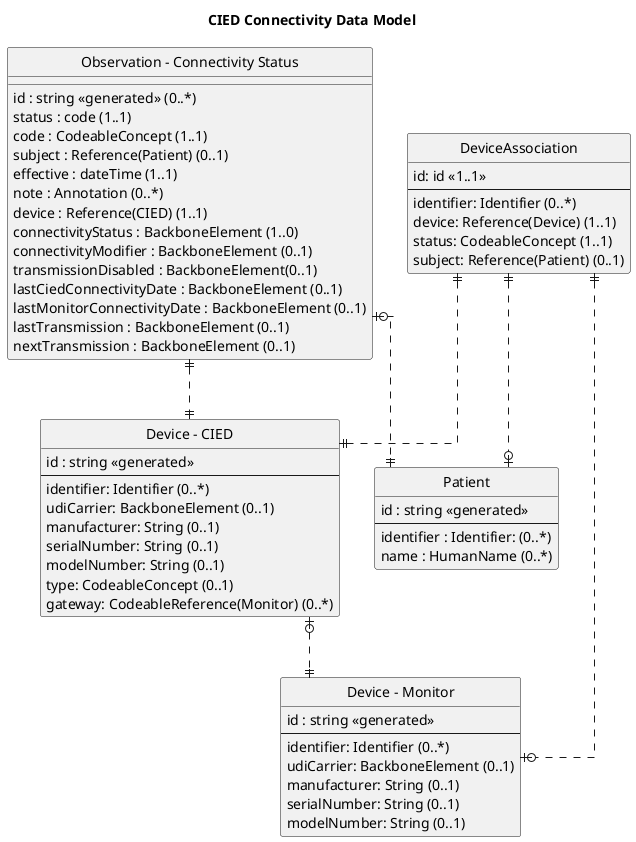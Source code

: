 @startuml
title CIED Connectivity Data Model

hide circle

skinparam linetype ortho

entity "Patient" as Patient {
  id : string <<generated>>
  --
  identifier : Identifier: (0..*)
  name : HumanName (0..*) 
}

entity "Device - CIED" as cied {
  id : string <<generated>>
  --
  identifier: Identifier (0..*)
  udiCarrier: BackboneElement (0..1)
  manufacturer: String (0..1)
  serialNumber: String (0..1)
  modelNumber: String (0..1)
  type: CodeableConcept (0..1)
  gateway: CodeableReference(Monitor) (0..*)
}

entity "Device - Monitor" as monitor {
  id : string <<generated>>
  --
  identifier: Identifier (0..*)
  udiCarrier: BackboneElement (0..1)
  manufacturer: String (0..1)
  serialNumber: String (0..1)
  modelNumber: String (0..1)
}

entity "DeviceAssociation" as devassoc {
    id: id <<1..1>>
    --
    identifier: Identifier (0..*)
    device: Reference(Device) (1..1)
    status: CodeableConcept (1..1)
    subject: Reference(Patient) (0..1)   
}

entity "Observation - Connectivity Status" as Connectivity {
    id : string <<generated>> (0..*)
    status : code (1..1)
    code : CodeableConcept (1..1)
    subject : Reference(Patient) (0..1)
    effective : dateTime (1..1)
    note : Annotation (0..*)
    device : Reference(CIED) (1..1)
    connectivityStatus : BackboneElement (1..0)
    connectivityModifier : BackboneElement (0..1)
    transmissionDisabled : BackboneElement(0..1) 
    lastCiedConnectivityDate : BackboneElement (0..1)
    lastMonitorConnectivityDate : BackboneElement (0..1)
    lastTransmission : BackboneElement (0..1)
    nextTransmission : BackboneElement (0..1)
}

Connectivity |o..|| Patient
Connectivity ||..|| cied
cied |o..|| monitor
devassoc ||..|| cied
devassoc ||..o| Patient
devassoc ||..o| monitor


@enduml